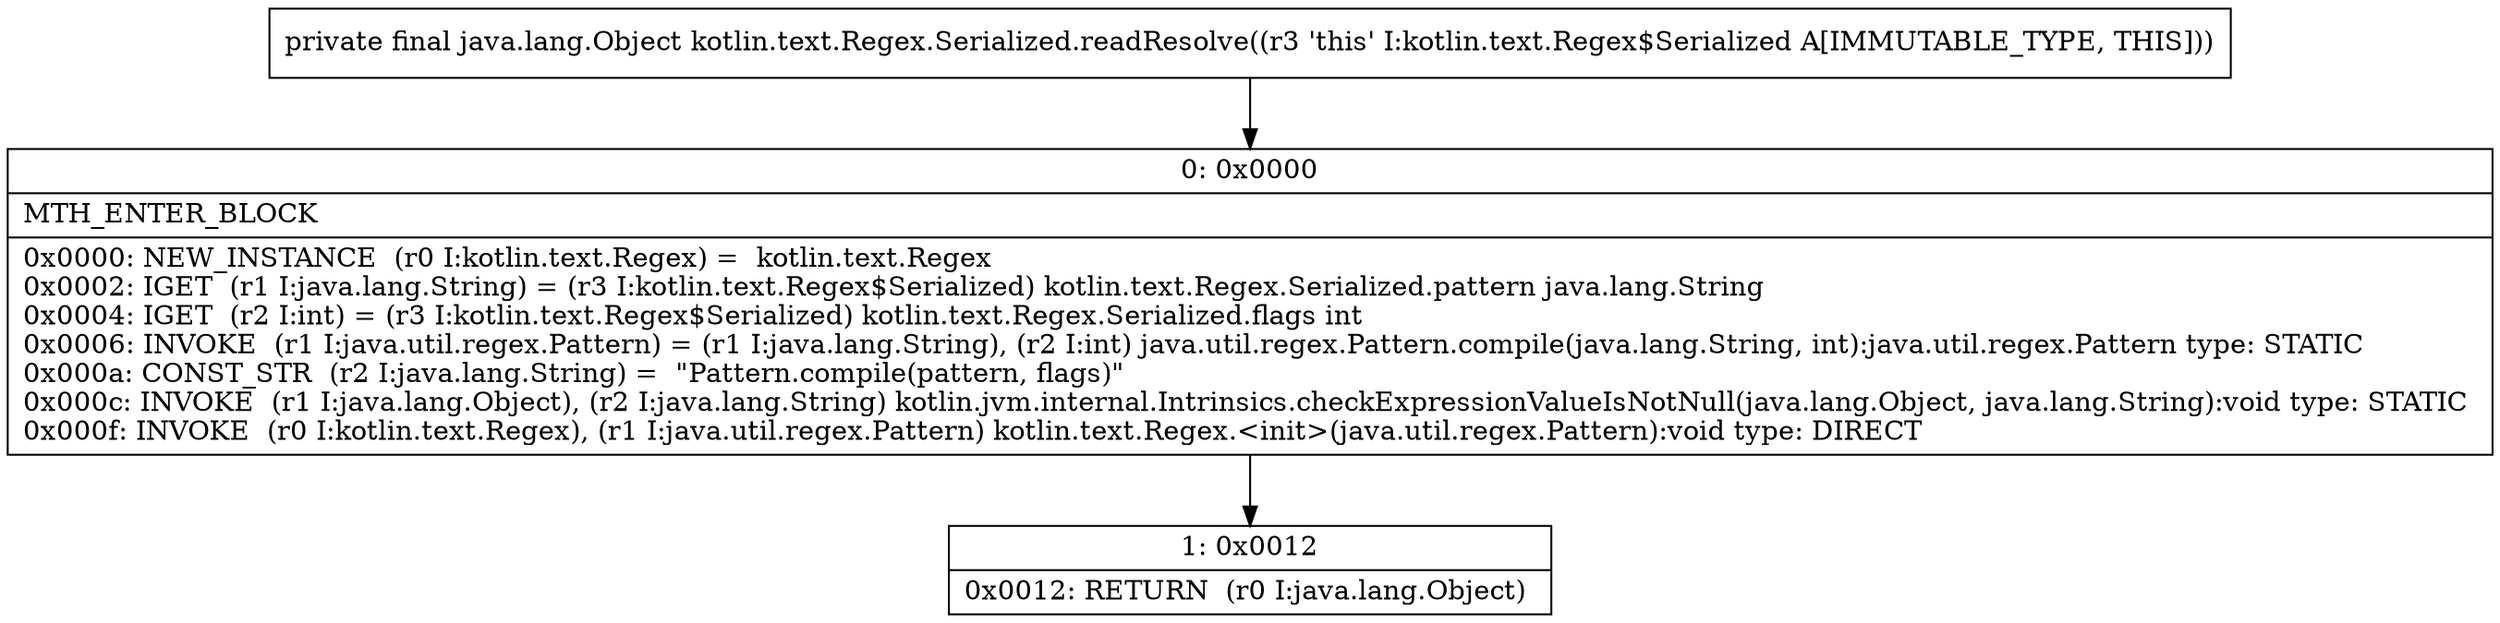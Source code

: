 digraph "CFG forkotlin.text.Regex.Serialized.readResolve()Ljava\/lang\/Object;" {
Node_0 [shape=record,label="{0\:\ 0x0000|MTH_ENTER_BLOCK\l|0x0000: NEW_INSTANCE  (r0 I:kotlin.text.Regex) =  kotlin.text.Regex \l0x0002: IGET  (r1 I:java.lang.String) = (r3 I:kotlin.text.Regex$Serialized) kotlin.text.Regex.Serialized.pattern java.lang.String \l0x0004: IGET  (r2 I:int) = (r3 I:kotlin.text.Regex$Serialized) kotlin.text.Regex.Serialized.flags int \l0x0006: INVOKE  (r1 I:java.util.regex.Pattern) = (r1 I:java.lang.String), (r2 I:int) java.util.regex.Pattern.compile(java.lang.String, int):java.util.regex.Pattern type: STATIC \l0x000a: CONST_STR  (r2 I:java.lang.String) =  \"Pattern.compile(pattern, flags)\" \l0x000c: INVOKE  (r1 I:java.lang.Object), (r2 I:java.lang.String) kotlin.jvm.internal.Intrinsics.checkExpressionValueIsNotNull(java.lang.Object, java.lang.String):void type: STATIC \l0x000f: INVOKE  (r0 I:kotlin.text.Regex), (r1 I:java.util.regex.Pattern) kotlin.text.Regex.\<init\>(java.util.regex.Pattern):void type: DIRECT \l}"];
Node_1 [shape=record,label="{1\:\ 0x0012|0x0012: RETURN  (r0 I:java.lang.Object) \l}"];
MethodNode[shape=record,label="{private final java.lang.Object kotlin.text.Regex.Serialized.readResolve((r3 'this' I:kotlin.text.Regex$Serialized A[IMMUTABLE_TYPE, THIS])) }"];
MethodNode -> Node_0;
Node_0 -> Node_1;
}

